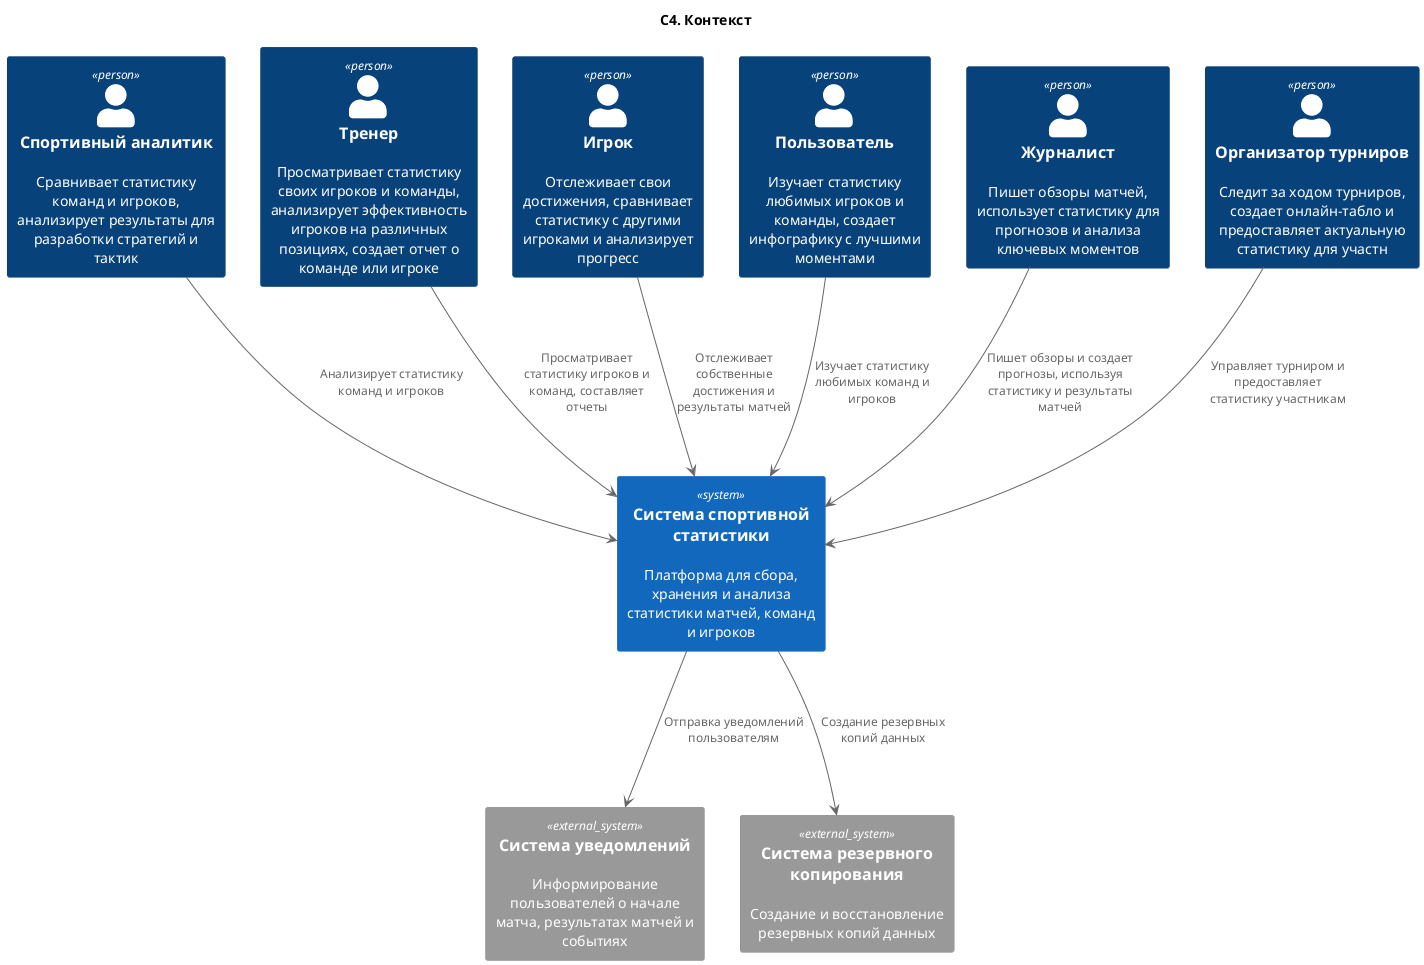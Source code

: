 @startuml Context
title "C4. Контекст"

!include <C4/C4_Container>

Person(analyst, "Спортивный аналитик", "Сравнивает статистику команд и игроков, анализирует результаты для разработки стратегий и тактик")
Person(coach, "Тренер", "Просматривает статистику своих игроков и команды, анализирует эффективность игроков на различных позициях, создает отчет о команде или игроке")
Person(player, "Игрок", "Отслеживает свои достижения, сравнивает статистику с другими игроками и анализирует прогресс")
Person(baseUser, "Пользователь", "Изучает статистику любимых игроков и команды, создает инфографику с лучшими моментами")
Person(journalist, "Журналист", "Пишет обзоры матчей, использует статистику для прогнозов и анализа ключевых моментов")
Person(tournamentOrganizer, "Организатор турниров", "Следит за ходом турниров, создает онлайн-табло и предоставляет актуальную статистику для участн")

System(sportsStatsSystem, "Система спортивной статистики", "Платформа для сбора, хранения и анализа статистики матчей, команд и игроков")

System_Ext(notificationSystem, "Система уведомлений", "Информирование пользователей о начале матча, результатах матчей и событиях")
System_Ext(backupSystem, "Система резервного копирования", "Создание и восстановление резервных копий данных")

analyst ---> sportsStatsSystem : Анализирует статистику команд и игроков
coach ---> sportsStatsSystem : Просматривает статистику игроков и команд, составляет отчеты
player ---> sportsStatsSystem : Отслеживает собственные достижения и результаты матчей
baseUser ---> sportsStatsSystem : Изучает статистику любимых команд и игроков
journalist ---> sportsStatsSystem : Пишет обзоры и создает прогнозы, используя статистику и результаты матчей
tournamentOrganizer ---> sportsStatsSystem : Управляет турниром и предоставляет статистику участникам

sportsStatsSystem ---> notificationSystem : Отправка уведомлений пользователям
sportsStatsSystem ---> backupSystem : Создание резервных копий данных

@enduml